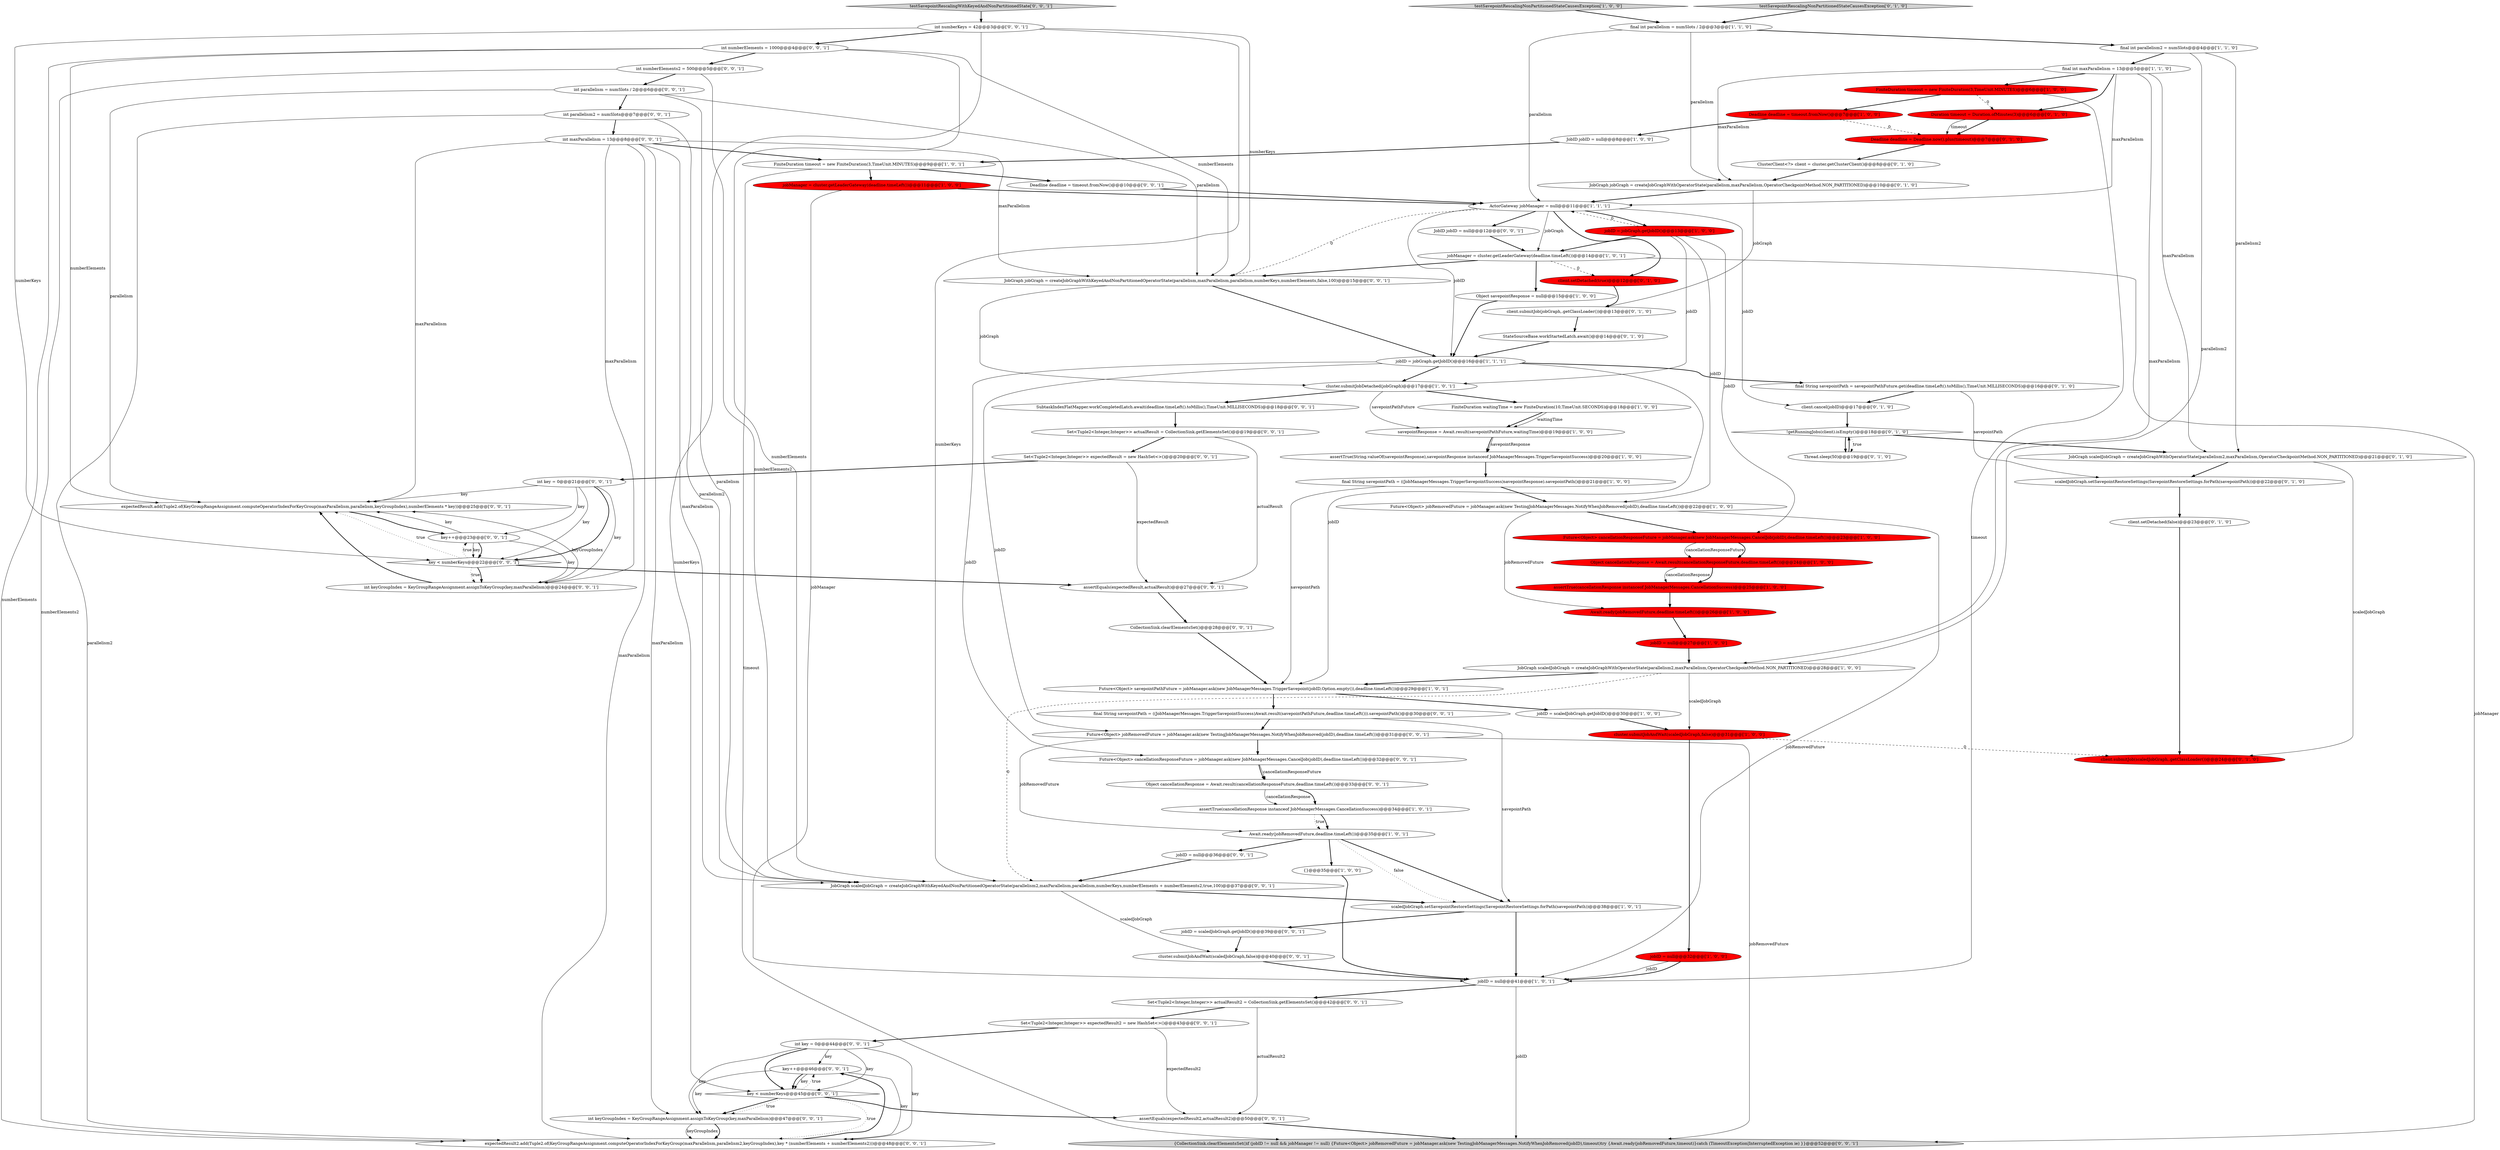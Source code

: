 digraph {
21 [style = filled, label = "jobManager = cluster.getLeaderGateway(deadline.timeLeft())@@@11@@@['1', '0', '0']", fillcolor = red, shape = ellipse image = "AAA1AAABBB1BBB"];
50 [style = filled, label = "testSavepointRescalingNonPartitionedStateCausesException['0', '1', '0']", fillcolor = lightgray, shape = diamond image = "AAA0AAABBB2BBB"];
7 [style = filled, label = "JobID jobID = null@@@8@@@['1', '0', '0']", fillcolor = white, shape = ellipse image = "AAA0AAABBB1BBB"];
6 [style = filled, label = "FiniteDuration timeout = new FiniteDuration(3,TimeUnit.MINUTES)@@@6@@@['1', '0', '0']", fillcolor = red, shape = ellipse image = "AAA1AAABBB1BBB"];
13 [style = filled, label = "jobID = null@@@32@@@['1', '0', '0']", fillcolor = red, shape = ellipse image = "AAA1AAABBB1BBB"];
25 [style = filled, label = "assertTrue(String.valueOf(savepointResponse),savepointResponse instanceof JobManagerMessages.TriggerSavepointSuccess)@@@20@@@['1', '0', '0']", fillcolor = white, shape = ellipse image = "AAA0AAABBB1BBB"];
33 [style = filled, label = "testSavepointRescalingNonPartitionedStateCausesException['1', '0', '0']", fillcolor = lightgray, shape = diamond image = "AAA0AAABBB1BBB"];
82 [style = filled, label = "JobGraph jobGraph = createJobGraphWithKeyedAndNonPartitionedOperatorState(parallelism,maxParallelism,parallelism,numberKeys,numberElements,false,100)@@@15@@@['0', '0', '1']", fillcolor = white, shape = ellipse image = "AAA0AAABBB3BBB"];
46 [style = filled, label = "final String savepointPath = savepointPathFuture.get(deadline.timeLeft().toMillis(),TimeUnit.MILLISECONDS)@@@16@@@['0', '1', '0']", fillcolor = white, shape = ellipse image = "AAA0AAABBB2BBB"];
69 [style = filled, label = "expectedResult.add(Tuple2.of(KeyGroupRangeAssignment.computeOperatorIndexForKeyGroup(maxParallelism,parallelism,keyGroupIndex),numberElements * key))@@@25@@@['0', '0', '1']", fillcolor = white, shape = ellipse image = "AAA0AAABBB3BBB"];
42 [style = filled, label = "Thread.sleep(50)@@@19@@@['0', '1', '0']", fillcolor = white, shape = ellipse image = "AAA0AAABBB2BBB"];
12 [style = filled, label = "{}@@@35@@@['1', '0', '0']", fillcolor = white, shape = ellipse image = "AAA0AAABBB1BBB"];
43 [style = filled, label = "client.submitJob(jobGraph,.getClassLoader())@@@13@@@['0', '1', '0']", fillcolor = white, shape = ellipse image = "AAA0AAABBB2BBB"];
85 [style = filled, label = "key++@@@46@@@['0', '0', '1']", fillcolor = white, shape = ellipse image = "AAA0AAABBB3BBB"];
61 [style = filled, label = "CollectionSink.clearElementsSet()@@@28@@@['0', '0', '1']", fillcolor = white, shape = ellipse image = "AAA0AAABBB3BBB"];
37 [style = filled, label = "client.cancel(jobID)@@@17@@@['0', '1', '0']", fillcolor = white, shape = ellipse image = "AAA0AAABBB2BBB"];
64 [style = filled, label = "int key = 0@@@21@@@['0', '0', '1']", fillcolor = white, shape = ellipse image = "AAA0AAABBB3BBB"];
60 [style = filled, label = "JobID jobID = null@@@12@@@['0', '0', '1']", fillcolor = white, shape = ellipse image = "AAA0AAABBB3BBB"];
15 [style = filled, label = "ActorGateway jobManager = null@@@11@@@['1', '1', '1']", fillcolor = white, shape = ellipse image = "AAA0AAABBB1BBB"];
31 [style = filled, label = "assertTrue(cancellationResponse instanceof JobManagerMessages.CancellationSuccess)@@@34@@@['1', '0', '1']", fillcolor = white, shape = ellipse image = "AAA0AAABBB1BBB"];
65 [style = filled, label = "jobID = null@@@36@@@['0', '0', '1']", fillcolor = white, shape = ellipse image = "AAA0AAABBB3BBB"];
67 [style = filled, label = "testSavepointRescalingWithKeyedAndNonPartitionedState['0', '0', '1']", fillcolor = lightgray, shape = diamond image = "AAA0AAABBB3BBB"];
87 [style = filled, label = "Deadline deadline = timeout.fromNow()@@@10@@@['0', '0', '1']", fillcolor = white, shape = ellipse image = "AAA0AAABBB3BBB"];
26 [style = filled, label = "Await.ready(jobRemovedFuture,deadline.timeLeft())@@@26@@@['1', '0', '0']", fillcolor = red, shape = ellipse image = "AAA1AAABBB1BBB"];
77 [style = filled, label = "int numberKeys = 42@@@3@@@['0', '0', '1']", fillcolor = white, shape = ellipse image = "AAA0AAABBB3BBB"];
17 [style = filled, label = "Await.ready(jobRemovedFuture,deadline.timeLeft())@@@35@@@['1', '0', '1']", fillcolor = white, shape = ellipse image = "AAA0AAABBB1BBB"];
79 [style = filled, label = "int key = 0@@@44@@@['0', '0', '1']", fillcolor = white, shape = ellipse image = "AAA0AAABBB3BBB"];
72 [style = filled, label = "expectedResult2.add(Tuple2.of(KeyGroupRangeAssignment.computeOperatorIndexForKeyGroup(maxParallelism,parallelism2,keyGroupIndex),key * (numberElements + numberElements2)))@@@48@@@['0', '0', '1']", fillcolor = white, shape = ellipse image = "AAA0AAABBB3BBB"];
44 [style = filled, label = "!getRunningJobs(client).isEmpty()@@@18@@@['0', '1', '0']", fillcolor = white, shape = diamond image = "AAA0AAABBB2BBB"];
84 [style = filled, label = "int maxParallelism = 13@@@8@@@['0', '0', '1']", fillcolor = white, shape = ellipse image = "AAA0AAABBB3BBB"];
32 [style = filled, label = "jobManager = cluster.getLeaderGateway(deadline.timeLeft())@@@14@@@['1', '0', '1']", fillcolor = white, shape = ellipse image = "AAA0AAABBB1BBB"];
16 [style = filled, label = "FiniteDuration waitingTime = new FiniteDuration(10,TimeUnit.SECONDS)@@@18@@@['1', '0', '0']", fillcolor = white, shape = ellipse image = "AAA0AAABBB1BBB"];
29 [style = filled, label = "JobGraph scaledJobGraph = createJobGraphWithOperatorState(parallelism2,maxParallelism,OperatorCheckpointMethod.NON_PARTITIONED)@@@28@@@['1', '0', '0']", fillcolor = white, shape = ellipse image = "AAA0AAABBB1BBB"];
3 [style = filled, label = "Object savepointResponse = null@@@15@@@['1', '0', '0']", fillcolor = white, shape = ellipse image = "AAA0AAABBB1BBB"];
39 [style = filled, label = "Duration timeout = Duration.ofMinutes(3)@@@6@@@['0', '1', '0']", fillcolor = red, shape = ellipse image = "AAA1AAABBB2BBB"];
20 [style = filled, label = "FiniteDuration timeout = new FiniteDuration(3,TimeUnit.MINUTES)@@@9@@@['1', '0', '1']", fillcolor = white, shape = ellipse image = "AAA0AAABBB1BBB"];
18 [style = filled, label = "cluster.submitJobAndWait(scaledJobGraph,false)@@@31@@@['1', '0', '0']", fillcolor = red, shape = ellipse image = "AAA1AAABBB1BBB"];
63 [style = filled, label = "assertEquals(expectedResult2,actualResult2)@@@50@@@['0', '0', '1']", fillcolor = white, shape = ellipse image = "AAA0AAABBB3BBB"];
62 [style = filled, label = "cluster.submitJobAndWait(scaledJobGraph,false)@@@40@@@['0', '0', '1']", fillcolor = white, shape = ellipse image = "AAA0AAABBB3BBB"];
56 [style = filled, label = "int keyGroupIndex = KeyGroupRangeAssignment.assignToKeyGroup(key,maxParallelism)@@@24@@@['0', '0', '1']", fillcolor = white, shape = ellipse image = "AAA0AAABBB3BBB"];
75 [style = filled, label = "Future<Object> cancellationResponseFuture = jobManager.ask(new JobManagerMessages.CancelJob(jobID),deadline.timeLeft())@@@32@@@['0', '0', '1']", fillcolor = white, shape = ellipse image = "AAA0AAABBB3BBB"];
41 [style = filled, label = "client.submitJob(scaledJobGraph,.getClassLoader())@@@24@@@['0', '1', '0']", fillcolor = red, shape = ellipse image = "AAA1AAABBB2BBB"];
58 [style = filled, label = "key < numberKeys@@@45@@@['0', '0', '1']", fillcolor = white, shape = diamond image = "AAA0AAABBB3BBB"];
83 [style = filled, label = "int numberElements = 1000@@@4@@@['0', '0', '1']", fillcolor = white, shape = ellipse image = "AAA0AAABBB3BBB"];
27 [style = filled, label = "jobID = null@@@41@@@['1', '0', '1']", fillcolor = white, shape = ellipse image = "AAA0AAABBB1BBB"];
1 [style = filled, label = "Future<Object> savepointPathFuture = jobManager.ask(new JobManagerMessages.TriggerSavepoint(jobID,Option.empty()),deadline.timeLeft())@@@29@@@['1', '0', '1']", fillcolor = white, shape = ellipse image = "AAA0AAABBB1BBB"];
49 [style = filled, label = "JobGraph jobGraph = createJobGraphWithOperatorState(parallelism,maxParallelism,OperatorCheckpointMethod.NON_PARTITIONED)@@@10@@@['0', '1', '0']", fillcolor = white, shape = ellipse image = "AAA0AAABBB2BBB"];
66 [style = filled, label = "JobGraph scaledJobGraph = createJobGraphWithKeyedAndNonPartitionedOperatorState(parallelism2,maxParallelism,parallelism,numberKeys,numberElements + numberElements2,true,100)@@@37@@@['0', '0', '1']", fillcolor = white, shape = ellipse image = "AAA0AAABBB3BBB"];
86 [style = filled, label = "Set<Tuple2<Integer,Integer>> actualResult2 = CollectionSink.getElementsSet()@@@42@@@['0', '0', '1']", fillcolor = white, shape = ellipse image = "AAA0AAABBB3BBB"];
48 [style = filled, label = "JobGraph scaledJobGraph = createJobGraphWithOperatorState(parallelism2,maxParallelism,OperatorCheckpointMethod.NON_PARTITIONED)@@@21@@@['0', '1', '0']", fillcolor = white, shape = ellipse image = "AAA0AAABBB2BBB"];
68 [style = filled, label = "Set<Tuple2<Integer,Integer>> expectedResult = new HashSet<>()@@@20@@@['0', '0', '1']", fillcolor = white, shape = ellipse image = "AAA0AAABBB3BBB"];
52 [style = filled, label = "int numberElements2 = 500@@@5@@@['0', '0', '1']", fillcolor = white, shape = ellipse image = "AAA0AAABBB3BBB"];
8 [style = filled, label = "final String savepointPath = ((JobManagerMessages.TriggerSavepointSuccess)savepointResponse).savepointPath()@@@21@@@['1', '0', '0']", fillcolor = white, shape = ellipse image = "AAA0AAABBB1BBB"];
45 [style = filled, label = "Deadline deadline = Deadline.now().plus(timeout)@@@7@@@['0', '1', '0']", fillcolor = red, shape = ellipse image = "AAA1AAABBB2BBB"];
10 [style = filled, label = "Future<Object> cancellationResponseFuture = jobManager.ask(new JobManagerMessages.CancelJob(jobID),deadline.timeLeft())@@@23@@@['1', '0', '0']", fillcolor = red, shape = ellipse image = "AAA1AAABBB1BBB"];
57 [style = filled, label = "Object cancellationResponse = Await.result(cancellationResponseFuture,deadline.timeLeft())@@@33@@@['0', '0', '1']", fillcolor = white, shape = ellipse image = "AAA0AAABBB3BBB"];
78 [style = filled, label = "jobID = scaledJobGraph.getJobID()@@@39@@@['0', '0', '1']", fillcolor = white, shape = ellipse image = "AAA0AAABBB3BBB"];
80 [style = filled, label = "SubtaskIndexFlatMapper.workCompletedLatch.await(deadline.timeLeft().toMillis(),TimeUnit.MILLISECONDS)@@@18@@@['0', '0', '1']", fillcolor = white, shape = ellipse image = "AAA0AAABBB3BBB"];
19 [style = filled, label = "savepointResponse = Await.result(savepointPathFuture,waitingTime)@@@19@@@['1', '0', '0']", fillcolor = white, shape = ellipse image = "AAA0AAABBB1BBB"];
73 [style = filled, label = "Set<Tuple2<Integer,Integer>> actualResult = CollectionSink.getElementsSet()@@@19@@@['0', '0', '1']", fillcolor = white, shape = ellipse image = "AAA0AAABBB3BBB"];
36 [style = filled, label = "StateSourceBase.workStartedLatch.await()@@@14@@@['0', '1', '0']", fillcolor = white, shape = ellipse image = "AAA0AAABBB2BBB"];
35 [style = filled, label = "client.setDetached(true)@@@12@@@['0', '1', '0']", fillcolor = red, shape = ellipse image = "AAA1AAABBB2BBB"];
24 [style = filled, label = "jobID = jobGraph.getJobID()@@@13@@@['1', '0', '0']", fillcolor = red, shape = ellipse image = "AAA1AAABBB1BBB"];
30 [style = filled, label = "jobID = scaledJobGraph.getJobID()@@@30@@@['1', '0', '0']", fillcolor = white, shape = ellipse image = "AAA0AAABBB1BBB"];
5 [style = filled, label = "jobID = jobGraph.getJobID()@@@16@@@['1', '1', '1']", fillcolor = white, shape = ellipse image = "AAA0AAABBB1BBB"];
22 [style = filled, label = "cluster.submitJobDetached(jobGraph)@@@17@@@['1', '0', '1']", fillcolor = white, shape = ellipse image = "AAA0AAABBB1BBB"];
54 [style = filled, label = "{CollectionSink.clearElementsSet()if (jobID != null && jobManager != null) {Future<Object> jobRemovedFuture = jobManager.ask(new TestingJobManagerMessages.NotifyWhenJobRemoved(jobID),timeout)try {Await.ready(jobRemovedFuture,timeout)}catch (TimeoutException|InterruptedException ie) }}@@@52@@@['0', '0', '1']", fillcolor = lightgray, shape = ellipse image = "AAA0AAABBB3BBB"];
51 [style = filled, label = "int parallelism2 = numSlots@@@7@@@['0', '0', '1']", fillcolor = white, shape = ellipse image = "AAA0AAABBB3BBB"];
55 [style = filled, label = "Set<Tuple2<Integer,Integer>> expectedResult2 = new HashSet<>()@@@43@@@['0', '0', '1']", fillcolor = white, shape = ellipse image = "AAA0AAABBB3BBB"];
81 [style = filled, label = "int parallelism = numSlots / 2@@@6@@@['0', '0', '1']", fillcolor = white, shape = ellipse image = "AAA0AAABBB3BBB"];
11 [style = filled, label = "final int parallelism = numSlots / 2@@@3@@@['1', '1', '0']", fillcolor = white, shape = ellipse image = "AAA0AAABBB1BBB"];
28 [style = filled, label = "Future<Object> jobRemovedFuture = jobManager.ask(new TestingJobManagerMessages.NotifyWhenJobRemoved(jobID),deadline.timeLeft())@@@22@@@['1', '0', '0']", fillcolor = white, shape = ellipse image = "AAA0AAABBB1BBB"];
34 [style = filled, label = "assertTrue(cancellationResponse instanceof JobManagerMessages.CancellationSuccess)@@@25@@@['1', '0', '0']", fillcolor = red, shape = ellipse image = "AAA1AAABBB1BBB"];
74 [style = filled, label = "key < numberKeys@@@22@@@['0', '0', '1']", fillcolor = white, shape = diamond image = "AAA0AAABBB3BBB"];
38 [style = filled, label = "ClusterClient<?> client = cluster.getClusterClient()@@@8@@@['0', '1', '0']", fillcolor = white, shape = ellipse image = "AAA0AAABBB2BBB"];
59 [style = filled, label = "final String savepointPath = ((JobManagerMessages.TriggerSavepointSuccess)Await.result(savepointPathFuture,deadline.timeLeft())).savepointPath()@@@30@@@['0', '0', '1']", fillcolor = white, shape = ellipse image = "AAA0AAABBB3BBB"];
23 [style = filled, label = "scaledJobGraph.setSavepointRestoreSettings(SavepointRestoreSettings.forPath(savepointPath))@@@38@@@['1', '0', '1']", fillcolor = white, shape = ellipse image = "AAA0AAABBB1BBB"];
4 [style = filled, label = "Object cancellationResponse = Await.result(cancellationResponseFuture,deadline.timeLeft())@@@24@@@['1', '0', '0']", fillcolor = red, shape = ellipse image = "AAA1AAABBB1BBB"];
47 [style = filled, label = "scaledJobGraph.setSavepointRestoreSettings(SavepointRestoreSettings.forPath(savepointPath))@@@22@@@['0', '1', '0']", fillcolor = white, shape = ellipse image = "AAA0AAABBB2BBB"];
71 [style = filled, label = "Future<Object> jobRemovedFuture = jobManager.ask(new TestingJobManagerMessages.NotifyWhenJobRemoved(jobID),deadline.timeLeft())@@@31@@@['0', '0', '1']", fillcolor = white, shape = ellipse image = "AAA0AAABBB3BBB"];
70 [style = filled, label = "key++@@@23@@@['0', '0', '1']", fillcolor = white, shape = ellipse image = "AAA0AAABBB3BBB"];
53 [style = filled, label = "assertEquals(expectedResult,actualResult)@@@27@@@['0', '0', '1']", fillcolor = white, shape = ellipse image = "AAA0AAABBB3BBB"];
76 [style = filled, label = "int keyGroupIndex = KeyGroupRangeAssignment.assignToKeyGroup(key,maxParallelism)@@@47@@@['0', '0', '1']", fillcolor = white, shape = ellipse image = "AAA0AAABBB3BBB"];
40 [style = filled, label = "client.setDetached(false)@@@23@@@['0', '1', '0']", fillcolor = white, shape = ellipse image = "AAA0AAABBB2BBB"];
0 [style = filled, label = "jobID = null@@@27@@@['1', '0', '0']", fillcolor = red, shape = ellipse image = "AAA1AAABBB1BBB"];
9 [style = filled, label = "final int parallelism2 = numSlots@@@4@@@['1', '1', '0']", fillcolor = white, shape = ellipse image = "AAA0AAABBB1BBB"];
14 [style = filled, label = "Deadline deadline = timeout.fromNow()@@@7@@@['1', '0', '0']", fillcolor = red, shape = ellipse image = "AAA1AAABBB1BBB"];
2 [style = filled, label = "final int maxParallelism = 13@@@5@@@['1', '1', '0']", fillcolor = white, shape = ellipse image = "AAA0AAABBB1BBB"];
57->31 [style = bold, label=""];
51->72 [style = solid, label="parallelism2"];
83->82 [style = solid, label="numberElements"];
2->6 [style = bold, label=""];
21->15 [style = bold, label=""];
20->54 [style = solid, label="timeout"];
85->76 [style = solid, label="key"];
24->10 [style = solid, label="jobID"];
24->32 [style = bold, label=""];
77->66 [style = solid, label="numberKeys"];
82->5 [style = bold, label=""];
60->32 [style = bold, label=""];
5->71 [style = solid, label="jobID"];
70->56 [style = solid, label="key"];
84->20 [style = bold, label=""];
59->71 [style = bold, label=""];
35->43 [style = bold, label=""];
1->30 [style = bold, label=""];
11->9 [style = bold, label=""];
15->32 [style = solid, label="jobGraph"];
30->18 [style = bold, label=""];
84->69 [style = solid, label="maxParallelism"];
79->85 [style = solid, label="key"];
62->27 [style = bold, label=""];
85->58 [style = bold, label=""];
14->7 [style = bold, label=""];
6->27 [style = solid, label="timeout"];
79->76 [style = solid, label="key"];
33->11 [style = bold, label=""];
3->5 [style = bold, label=""];
42->44 [style = bold, label=""];
9->29 [style = solid, label="parallelism2"];
56->69 [style = solid, label="keyGroupIndex"];
85->72 [style = solid, label="key"];
38->49 [style = bold, label=""];
34->26 [style = bold, label=""];
22->80 [style = bold, label=""];
45->38 [style = bold, label=""];
11->15 [style = solid, label="parallelism"];
28->27 [style = solid, label="jobRemovedFuture"];
70->69 [style = solid, label="key"];
29->1 [style = bold, label=""];
70->74 [style = bold, label=""];
32->3 [style = bold, label=""];
73->53 [style = solid, label="actualResult"];
52->72 [style = solid, label="numberElements2"];
8->28 [style = bold, label=""];
81->69 [style = solid, label="parallelism"];
9->48 [style = solid, label="parallelism2"];
15->5 [style = solid, label="jobID"];
29->66 [style = dashed, label="0"];
9->2 [style = bold, label=""];
61->1 [style = bold, label=""];
63->54 [style = bold, label=""];
22->19 [style = solid, label="savepointPathFuture"];
66->62 [style = solid, label="scaledJobGraph"];
32->35 [style = dashed, label="0"];
64->74 [style = bold, label=""];
81->51 [style = bold, label=""];
0->29 [style = bold, label=""];
39->45 [style = bold, label=""];
65->66 [style = bold, label=""];
28->26 [style = solid, label="jobRemovedFuture"];
16->19 [style = bold, label=""];
17->65 [style = bold, label=""];
86->55 [style = bold, label=""];
71->75 [style = bold, label=""];
46->37 [style = bold, label=""];
56->69 [style = bold, label=""];
75->57 [style = solid, label="cancellationResponseFuture"];
15->35 [style = bold, label=""];
19->25 [style = bold, label=""];
2->39 [style = bold, label=""];
58->63 [style = bold, label=""];
57->31 [style = solid, label="cancellationResponse"];
26->0 [style = bold, label=""];
32->82 [style = bold, label=""];
64->56 [style = solid, label="key"];
27->86 [style = bold, label=""];
86->63 [style = solid, label="actualResult2"];
44->42 [style = dotted, label="true"];
58->76 [style = bold, label=""];
52->66 [style = solid, label="numberElements2"];
81->82 [style = solid, label="parallelism"];
52->81 [style = bold, label=""];
55->63 [style = solid, label="expectedResult2"];
31->17 [style = dotted, label="true"];
1->59 [style = bold, label=""];
2->15 [style = solid, label="maxParallelism"];
15->37 [style = solid, label="jobID"];
2->49 [style = solid, label="maxParallelism"];
17->23 [style = dotted, label="false"];
27->54 [style = solid, label="jobID"];
5->22 [style = bold, label=""];
84->66 [style = solid, label="maxParallelism"];
70->74 [style = solid, label="key"];
71->54 [style = solid, label="jobRemovedFuture"];
10->4 [style = solid, label="cancellationResponseFuture"];
87->15 [style = bold, label=""];
44->42 [style = bold, label=""];
67->77 [style = bold, label=""];
77->82 [style = solid, label="numberKeys"];
83->72 [style = solid, label="numberElements"];
51->66 [style = solid, label="parallelism2"];
47->40 [style = bold, label=""];
22->16 [style = bold, label=""];
83->52 [style = bold, label=""];
43->36 [style = bold, label=""];
77->58 [style = solid, label="numberKeys"];
5->1 [style = solid, label="jobID"];
64->70 [style = solid, label="key"];
16->19 [style = solid, label="waitingTime"];
58->76 [style = dotted, label="true"];
7->20 [style = bold, label=""];
58->85 [style = dotted, label="true"];
82->22 [style = solid, label="jobGraph"];
59->23 [style = solid, label="savepointPath"];
48->41 [style = solid, label="scaledJobGraph"];
17->23 [style = bold, label=""];
11->49 [style = solid, label="parallelism"];
4->34 [style = solid, label="cancellationResponse"];
8->1 [style = solid, label="savepointPath"];
72->85 [style = bold, label=""];
51->84 [style = bold, label=""];
20->87 [style = bold, label=""];
17->12 [style = bold, label=""];
13->27 [style = bold, label=""];
64->69 [style = solid, label="key"];
5->75 [style = solid, label="jobID"];
84->82 [style = solid, label="maxParallelism"];
32->54 [style = solid, label="jobManager"];
14->45 [style = dashed, label="0"];
37->44 [style = bold, label=""];
77->83 [style = bold, label=""];
49->15 [style = bold, label=""];
29->18 [style = solid, label="scaledJobGraph"];
36->5 [style = bold, label=""];
31->17 [style = bold, label=""];
78->62 [style = bold, label=""];
23->78 [style = bold, label=""];
79->72 [style = solid, label="key"];
12->27 [style = bold, label=""];
4->34 [style = bold, label=""];
68->64 [style = bold, label=""];
2->29 [style = solid, label="maxParallelism"];
24->15 [style = dashed, label="0"];
53->61 [style = bold, label=""];
15->60 [style = bold, label=""];
66->23 [style = bold, label=""];
79->58 [style = bold, label=""];
19->25 [style = solid, label="savepointResponse"];
28->10 [style = bold, label=""];
23->27 [style = bold, label=""];
46->47 [style = solid, label="savepointPath"];
84->76 [style = solid, label="maxParallelism"];
21->27 [style = solid, label="jobManager"];
71->17 [style = solid, label="jobRemovedFuture"];
83->66 [style = solid, label="numberElements"];
77->74 [style = solid, label="numberKeys"];
18->41 [style = dashed, label="0"];
24->28 [style = solid, label="jobID"];
75->57 [style = bold, label=""];
80->73 [style = bold, label=""];
39->45 [style = solid, label="timeout"];
74->70 [style = dotted, label="true"];
74->53 [style = bold, label=""];
84->56 [style = solid, label="maxParallelism"];
20->21 [style = bold, label=""];
6->14 [style = bold, label=""];
84->72 [style = solid, label="maxParallelism"];
76->72 [style = bold, label=""];
74->56 [style = dotted, label="true"];
68->53 [style = solid, label="expectedResult"];
50->11 [style = bold, label=""];
64->74 [style = solid, label="key"];
83->69 [style = solid, label="numberElements"];
44->48 [style = bold, label=""];
48->47 [style = bold, label=""];
15->24 [style = bold, label=""];
13->27 [style = solid, label="jobID"];
40->41 [style = bold, label=""];
79->58 [style = solid, label="key"];
24->22 [style = solid, label="jobID"];
18->13 [style = bold, label=""];
10->4 [style = bold, label=""];
85->58 [style = solid, label="key"];
58->72 [style = dotted, label="true"];
76->72 [style = solid, label="keyGroupIndex"];
25->8 [style = bold, label=""];
73->68 [style = bold, label=""];
69->70 [style = bold, label=""];
2->48 [style = solid, label="maxParallelism"];
49->43 [style = solid, label="jobGraph"];
15->82 [style = dashed, label="0"];
55->79 [style = bold, label=""];
74->69 [style = dotted, label="true"];
5->46 [style = bold, label=""];
81->66 [style = solid, label="parallelism"];
74->56 [style = bold, label=""];
6->39 [style = dashed, label="0"];
}
